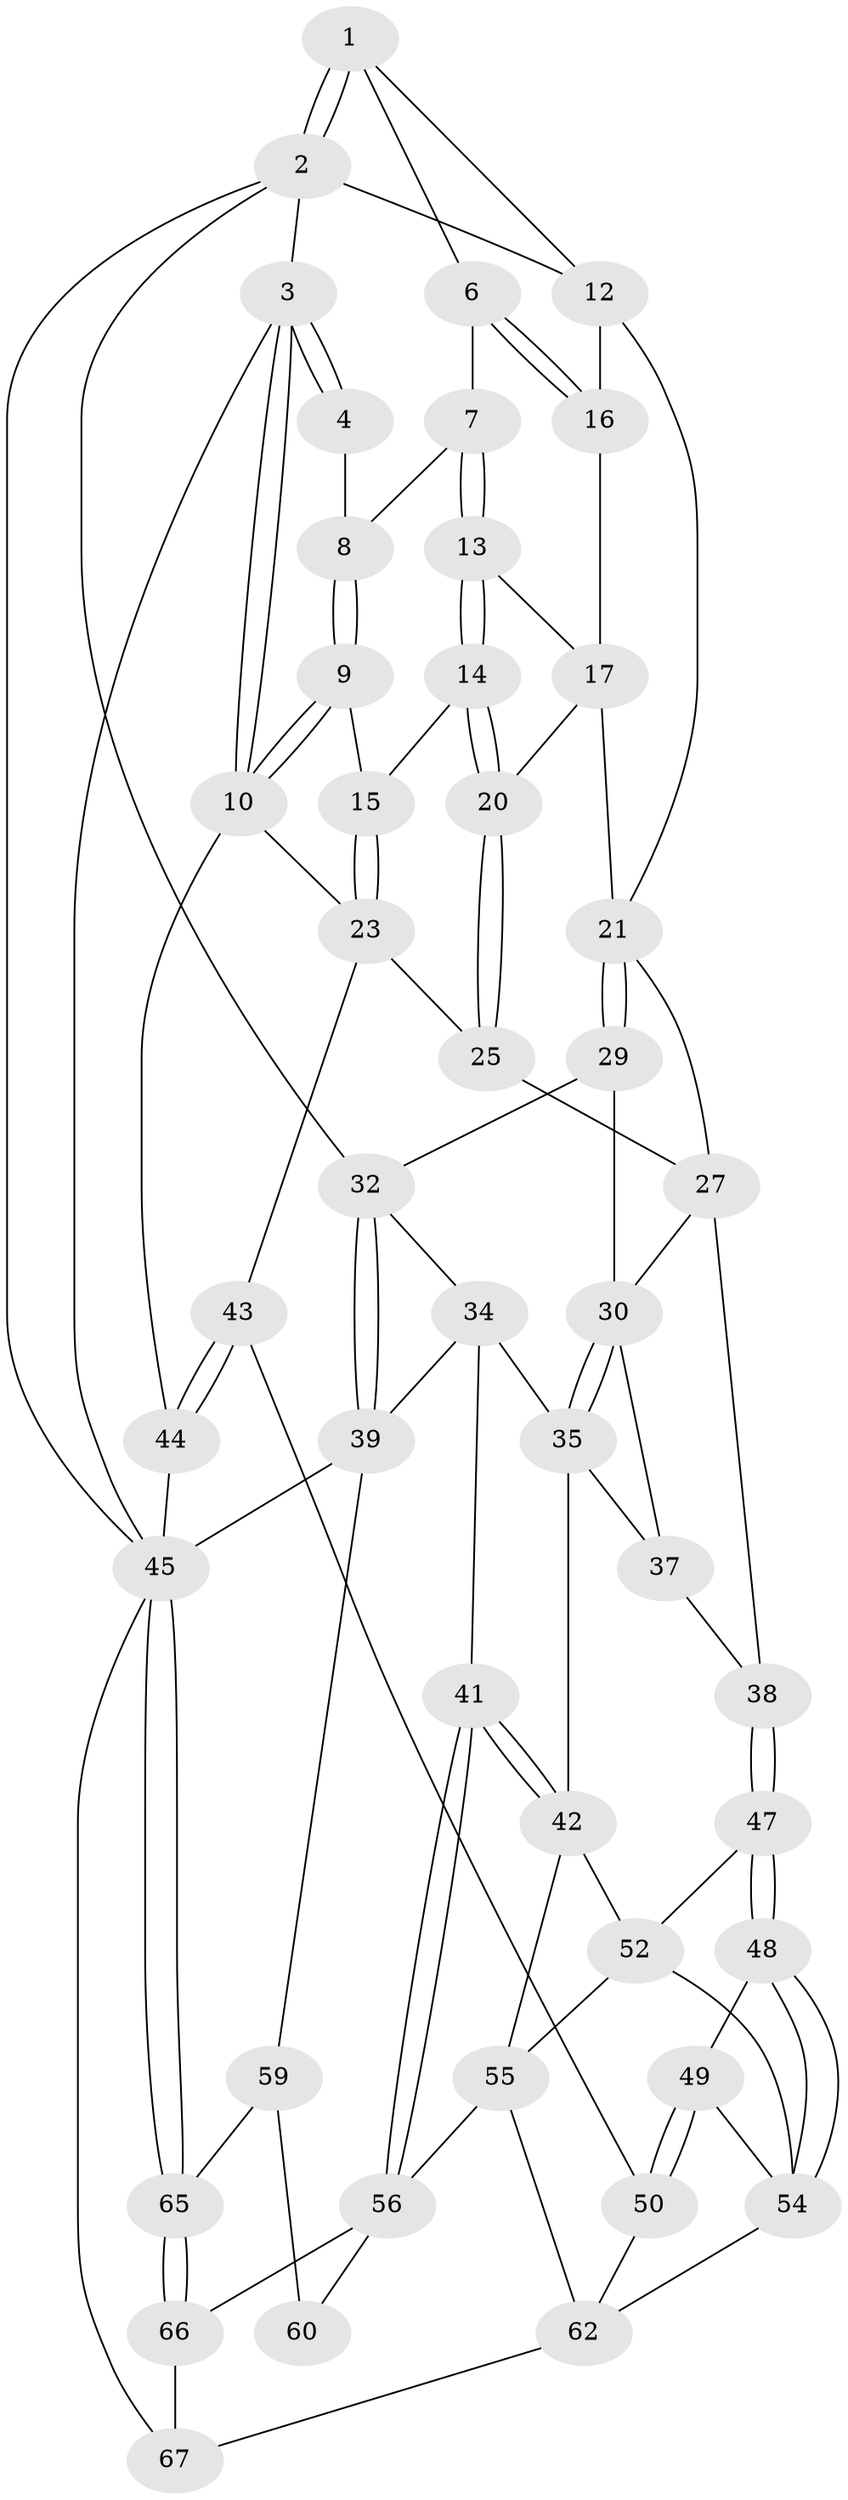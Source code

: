 // Generated by graph-tools (version 1.1) at 2025/52/02/27/25 19:52:39]
// undirected, 47 vertices, 104 edges
graph export_dot {
graph [start="1"]
  node [color=gray90,style=filled];
  1 [pos="+0.6569490460516715+0",super="+5"];
  2 [pos="+1+0",super="+11"];
  3 [pos="+0+0"];
  4 [pos="+0.23930759793979384+0"];
  6 [pos="+0.5406753366313013+0.1322441900190291"];
  7 [pos="+0.3101362732039084+0.009121386778040457"];
  8 [pos="+0.25329234961010505+0"];
  9 [pos="+0.13115878112905963+0.22581446973954372"];
  10 [pos="+0+0",super="+24"];
  12 [pos="+0.8808044428466487+0.2680789908622763",super="+18"];
  13 [pos="+0.32470645425063765+0.19787443211914615"];
  14 [pos="+0.26443645173386776+0.28073777544096346"];
  15 [pos="+0.14595034607571242+0.3036132437389723"];
  16 [pos="+0.5311357653054705+0.20413503549223566"];
  17 [pos="+0.4090374991998741+0.22777030944725388",super="+19"];
  20 [pos="+0.36016827858439154+0.3871276793945951"];
  21 [pos="+0.5269437204155736+0.3826870563536578",super="+22"];
  23 [pos="+0.14576421054195426+0.3038487171568647",super="+26"];
  25 [pos="+0.259968297169571+0.5620013985131412"];
  27 [pos="+0.4230375388163328+0.5202438840646437",super="+28"];
  29 [pos="+0.5417488300344151+0.4042357842274"];
  30 [pos="+0.5026776616616077+0.5133239557581608",super="+31"];
  32 [pos="+0.9403433568966226+0.4253496666795352",super="+33"];
  34 [pos="+0.6558992762684657+0.49091326399204194",super="+40"];
  35 [pos="+0.5627217783509147+0.5731668914801109",super="+36"];
  37 [pos="+0.4596264422019048+0.6497540693033613"];
  38 [pos="+0.3683716957795935+0.6328133327716249"];
  39 [pos="+0.9530447739136917+0.5760250901400785",super="+46"];
  41 [pos="+0.6247443155161801+0.7208653845627288"];
  42 [pos="+0.5331263191179625+0.6839494822953622",super="+51"];
  43 [pos="+0.05321357194808088+0.6767002922371796"];
  44 [pos="+0+0.6688861814242918"];
  45 [pos="+1+1",super="+68"];
  47 [pos="+0.3606491144766853+0.6936965500083689"];
  48 [pos="+0.33972021931942004+0.7651086457700496"];
  49 [pos="+0.22259283811391392+0.7953484132863191"];
  50 [pos="+0.15243200976442317+0.7880540230505466"];
  52 [pos="+0.4324203708690218+0.7711578328091787",super="+53"];
  54 [pos="+0.3813457759884755+0.8308023488784323",super="+61"];
  55 [pos="+0.46627966123768294+0.9207668699730692",super="+58"];
  56 [pos="+0.642902832776014+0.7863028231107937",super="+57"];
  59 [pos="+0.7749260867027635+0.7957628904671766",super="+64"];
  60 [pos="+0.6686244087365635+0.8058571392967953"];
  62 [pos="+0.2985731897782798+0.9109386478813509",super="+63"];
  65 [pos="+0.8615595042430815+1"];
  66 [pos="+0.5164243855534085+1"];
  67 [pos="+0.15657969258764678+1"];
  1 -- 2;
  1 -- 2;
  1 -- 12;
  1 -- 6;
  2 -- 3;
  2 -- 45;
  2 -- 32;
  2 -- 12;
  3 -- 4;
  3 -- 4;
  3 -- 10;
  3 -- 10;
  3 -- 45;
  4 -- 8;
  6 -- 7;
  6 -- 16;
  6 -- 16;
  7 -- 8;
  7 -- 13;
  7 -- 13;
  8 -- 9;
  8 -- 9;
  9 -- 10;
  9 -- 10;
  9 -- 15;
  10 -- 44;
  10 -- 23;
  12 -- 16;
  12 -- 21;
  13 -- 14;
  13 -- 14;
  13 -- 17;
  14 -- 15;
  14 -- 20;
  14 -- 20;
  15 -- 23;
  15 -- 23;
  16 -- 17;
  17 -- 20;
  17 -- 21;
  20 -- 25;
  20 -- 25;
  21 -- 29;
  21 -- 29;
  21 -- 27;
  23 -- 25;
  23 -- 43;
  25 -- 27;
  27 -- 30;
  27 -- 38;
  29 -- 30;
  29 -- 32;
  30 -- 35;
  30 -- 35;
  30 -- 37;
  32 -- 39;
  32 -- 39;
  32 -- 34;
  34 -- 35;
  34 -- 41;
  34 -- 39;
  35 -- 42;
  35 -- 37;
  37 -- 38;
  38 -- 47;
  38 -- 47;
  39 -- 59;
  39 -- 45;
  41 -- 42;
  41 -- 42;
  41 -- 56;
  41 -- 56;
  42 -- 52;
  42 -- 55;
  43 -- 44;
  43 -- 44;
  43 -- 50;
  44 -- 45;
  45 -- 65;
  45 -- 65;
  45 -- 67;
  47 -- 48;
  47 -- 48;
  47 -- 52;
  48 -- 49;
  48 -- 54;
  48 -- 54;
  49 -- 50;
  49 -- 50;
  49 -- 54;
  50 -- 62;
  52 -- 54;
  52 -- 55;
  54 -- 62;
  55 -- 56;
  55 -- 62;
  56 -- 60;
  56 -- 66;
  59 -- 60 [weight=2];
  59 -- 65;
  62 -- 67;
  65 -- 66;
  65 -- 66;
  66 -- 67;
}
